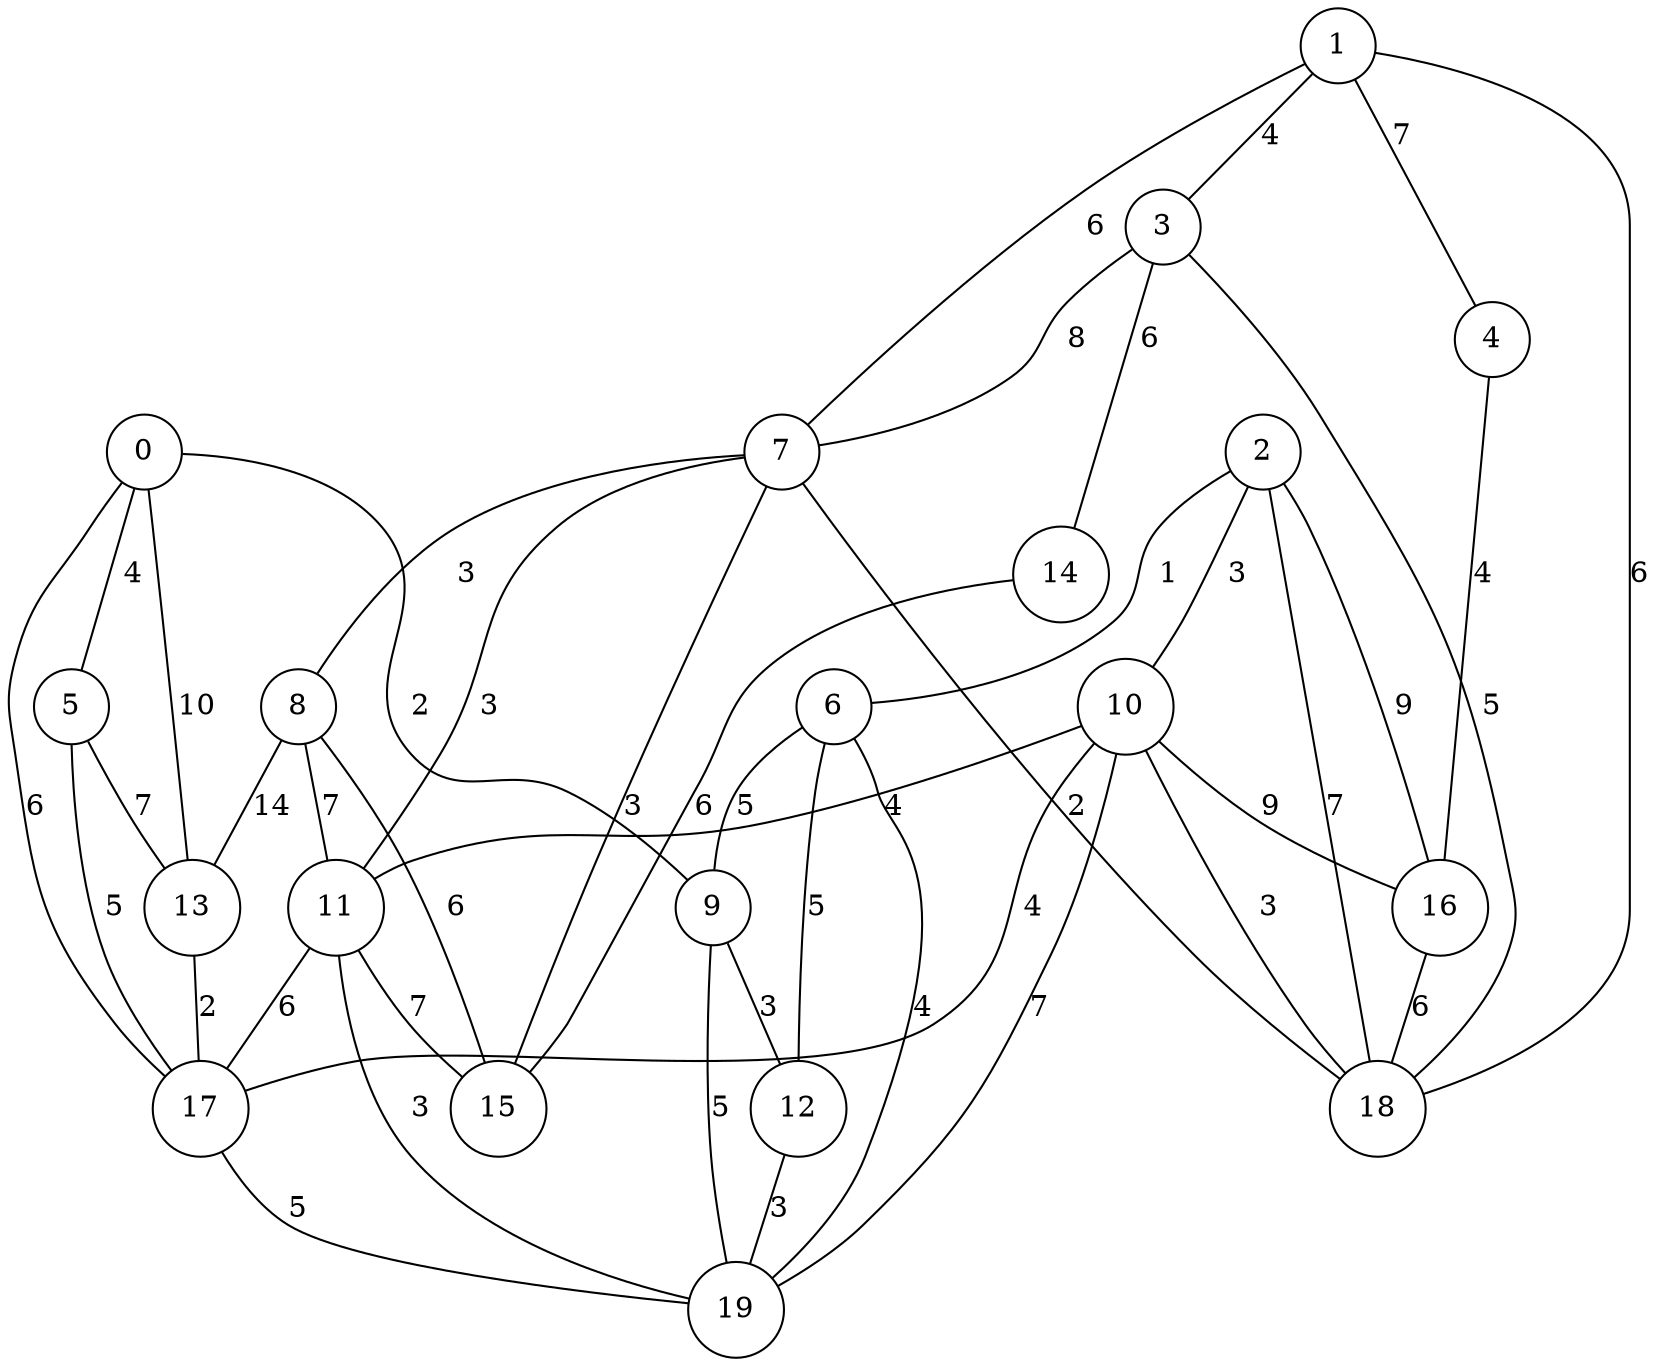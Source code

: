 graph qubit_interaction_graph {
    node [shape=circle];
    0 -- 17 [label=6];
    0 -- 5 [label=4];
    0 -- 9 [label=2];
    0 -- 13 [label=10];
    1 -- 7 [label=6];
    1 -- 18 [label=6];
    1 -- 3 [label=4];
    1 -- 4 [label=7];
    2 -- 18 [label=7];
    2 -- 16 [label=9];
    2 -- 6 [label=1];
    2 -- 10 [label=3];
    3 -- 14 [label=6];
    3 -- 7 [label=8];
    3 -- 18 [label=5];
    4 -- 16 [label=4];
    5 -- 13 [label=7];
    5 -- 17 [label=5];
    6 -- 19 [label=4];
    6 -- 12 [label=5];
    6 -- 9 [label=5];
    7 -- 15 [label=3];
    7 -- 8 [label=3];
    7 -- 18 [label=2];
    7 -- 11 [label=3];
    8 -- 11 [label=7];
    8 -- 13 [label=14];
    8 -- 15 [label=6];
    9 -- 12 [label=3];
    9 -- 19 [label=5];
    10 -- 16 [label=9];
    10 -- 19 [label=7];
    10 -- 17 [label=4];
    10 -- 11 [label=4];
    10 -- 18 [label=3];
    11 -- 17 [label=6];
    11 -- 15 [label=7];
    11 -- 19 [label=3];
    12 -- 19 [label=3];
    13 -- 17 [label=2];
    14 -- 15 [label=6];
    16 -- 18 [label=6];
    17 -- 19 [label=5];
}
